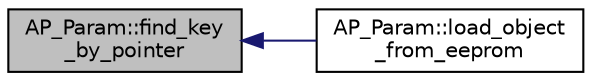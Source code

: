 digraph "AP_Param::find_key_by_pointer"
{
 // INTERACTIVE_SVG=YES
  edge [fontname="Helvetica",fontsize="10",labelfontname="Helvetica",labelfontsize="10"];
  node [fontname="Helvetica",fontsize="10",shape=record];
  rankdir="LR";
  Node1 [label="AP_Param::find_key\l_by_pointer",height=0.2,width=0.4,color="black", fillcolor="grey75", style="filled", fontcolor="black"];
  Node1 -> Node2 [dir="back",color="midnightblue",fontsize="10",style="solid",fontname="Helvetica"];
  Node2 [label="AP_Param::load_object\l_from_eeprom",height=0.2,width=0.4,color="black", fillcolor="white", style="filled",URL="$classAP__Param.html#aa77bffb8e31b126d527b6b65cb430e2c"];
}
